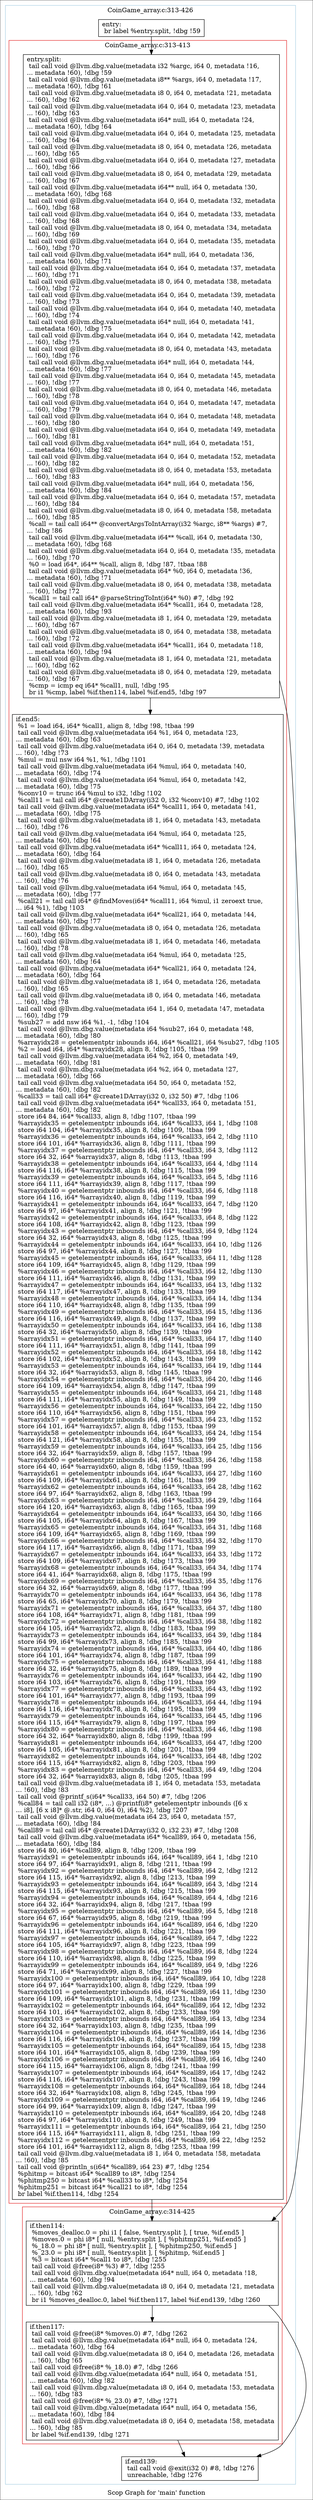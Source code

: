 digraph "Scop Graph for 'main' function" {
	label="Scop Graph for 'main' function";

	Node0x9d02070 [shape=record,label="{entry:\l  br label %entry.split, !dbg !59\l}"];
	Node0x9d02070 -> Node0x9c0d080;
	Node0x9c0d080 [shape=record,label="{entry.split:                                      \l  tail call void @llvm.dbg.value(metadata i32 %argc, i64 0, metadata !16,\l... metadata !60), !dbg !59\l  tail call void @llvm.dbg.value(metadata i8** %args, i64 0, metadata !17,\l... metadata !60), !dbg !61\l  tail call void @llvm.dbg.value(metadata i8 0, i64 0, metadata !21, metadata\l... !60), !dbg !62\l  tail call void @llvm.dbg.value(metadata i64 0, i64 0, metadata !23, metadata\l... !60), !dbg !63\l  tail call void @llvm.dbg.value(metadata i64* null, i64 0, metadata !24,\l... metadata !60), !dbg !64\l  tail call void @llvm.dbg.value(metadata i64 0, i64 0, metadata !25, metadata\l... !60), !dbg !64\l  tail call void @llvm.dbg.value(metadata i8 0, i64 0, metadata !26, metadata\l... !60), !dbg !65\l  tail call void @llvm.dbg.value(metadata i64 0, i64 0, metadata !27, metadata\l... !60), !dbg !66\l  tail call void @llvm.dbg.value(metadata i8 0, i64 0, metadata !29, metadata\l... !60), !dbg !67\l  tail call void @llvm.dbg.value(metadata i64** null, i64 0, metadata !30,\l... metadata !60), !dbg !68\l  tail call void @llvm.dbg.value(metadata i64 0, i64 0, metadata !32, metadata\l... !60), !dbg !68\l  tail call void @llvm.dbg.value(metadata i64 0, i64 0, metadata !33, metadata\l... !60), !dbg !68\l  tail call void @llvm.dbg.value(metadata i8 0, i64 0, metadata !34, metadata\l... !60), !dbg !69\l  tail call void @llvm.dbg.value(metadata i64 0, i64 0, metadata !35, metadata\l... !60), !dbg !70\l  tail call void @llvm.dbg.value(metadata i64* null, i64 0, metadata !36,\l... metadata !60), !dbg !71\l  tail call void @llvm.dbg.value(metadata i64 0, i64 0, metadata !37, metadata\l... !60), !dbg !71\l  tail call void @llvm.dbg.value(metadata i8 0, i64 0, metadata !38, metadata\l... !60), !dbg !72\l  tail call void @llvm.dbg.value(metadata i64 0, i64 0, metadata !39, metadata\l... !60), !dbg !73\l  tail call void @llvm.dbg.value(metadata i64 0, i64 0, metadata !40, metadata\l... !60), !dbg !74\l  tail call void @llvm.dbg.value(metadata i64* null, i64 0, metadata !41,\l... metadata !60), !dbg !75\l  tail call void @llvm.dbg.value(metadata i64 0, i64 0, metadata !42, metadata\l... !60), !dbg !75\l  tail call void @llvm.dbg.value(metadata i8 0, i64 0, metadata !43, metadata\l... !60), !dbg !76\l  tail call void @llvm.dbg.value(metadata i64* null, i64 0, metadata !44,\l... metadata !60), !dbg !77\l  tail call void @llvm.dbg.value(metadata i64 0, i64 0, metadata !45, metadata\l... !60), !dbg !77\l  tail call void @llvm.dbg.value(metadata i8 0, i64 0, metadata !46, metadata\l... !60), !dbg !78\l  tail call void @llvm.dbg.value(metadata i64 0, i64 0, metadata !47, metadata\l... !60), !dbg !79\l  tail call void @llvm.dbg.value(metadata i64 0, i64 0, metadata !48, metadata\l... !60), !dbg !80\l  tail call void @llvm.dbg.value(metadata i64 0, i64 0, metadata !49, metadata\l... !60), !dbg !81\l  tail call void @llvm.dbg.value(metadata i64* null, i64 0, metadata !51,\l... metadata !60), !dbg !82\l  tail call void @llvm.dbg.value(metadata i64 0, i64 0, metadata !52, metadata\l... !60), !dbg !82\l  tail call void @llvm.dbg.value(metadata i8 0, i64 0, metadata !53, metadata\l... !60), !dbg !83\l  tail call void @llvm.dbg.value(metadata i64* null, i64 0, metadata !56,\l... metadata !60), !dbg !84\l  tail call void @llvm.dbg.value(metadata i64 0, i64 0, metadata !57, metadata\l... !60), !dbg !84\l  tail call void @llvm.dbg.value(metadata i8 0, i64 0, metadata !58, metadata\l... !60), !dbg !85\l  %call = tail call i64** @convertArgsToIntArray(i32 %argc, i8** %args) #7,\l... !dbg !86\l  tail call void @llvm.dbg.value(metadata i64** %call, i64 0, metadata !30,\l... metadata !60), !dbg !68\l  tail call void @llvm.dbg.value(metadata i64 0, i64 0, metadata !35, metadata\l... !60), !dbg !70\l  %0 = load i64*, i64** %call, align 8, !dbg !87, !tbaa !88\l  tail call void @llvm.dbg.value(metadata i64* %0, i64 0, metadata !36,\l... metadata !60), !dbg !71\l  tail call void @llvm.dbg.value(metadata i8 0, i64 0, metadata !38, metadata\l... !60), !dbg !72\l  %call1 = tail call i64* @parseStringToInt(i64* %0) #7, !dbg !92\l  tail call void @llvm.dbg.value(metadata i64* %call1, i64 0, metadata !28,\l... metadata !60), !dbg !93\l  tail call void @llvm.dbg.value(metadata i8 1, i64 0, metadata !29, metadata\l... !60), !dbg !67\l  tail call void @llvm.dbg.value(metadata i8 0, i64 0, metadata !38, metadata\l... !60), !dbg !72\l  tail call void @llvm.dbg.value(metadata i64* %call1, i64 0, metadata !18,\l... metadata !60), !dbg !94\l  tail call void @llvm.dbg.value(metadata i8 1, i64 0, metadata !21, metadata\l... !60), !dbg !62\l  tail call void @llvm.dbg.value(metadata i8 0, i64 0, metadata !29, metadata\l... !60), !dbg !67\l  %cmp = icmp eq i64* %call1, null, !dbg !95\l  br i1 %cmp, label %if.then114, label %if.end5, !dbg !97\l}"];
	Node0x9c0d080 -> Node0x9c41e90;
	Node0x9c0d080 -> Node0x9c3ff50;
	Node0x9c41e90 [shape=record,label="{if.then114:                                       \l  %moves_dealloc.0 = phi i1 [ false, %entry.split ], [ true, %if.end5 ]\l  %moves.0 = phi i8* [ null, %entry.split ], [ %phitmp251, %if.end5 ]\l  %_18.0 = phi i8* [ null, %entry.split ], [ %phitmp250, %if.end5 ]\l  %_23.0 = phi i8* [ null, %entry.split ], [ %phitmp, %if.end5 ]\l  %3 = bitcast i64* %call1 to i8*, !dbg !255\l  tail call void @free(i8* %3) #7, !dbg !255\l  tail call void @llvm.dbg.value(metadata i64* null, i64 0, metadata !18,\l... metadata !60), !dbg !94\l  tail call void @llvm.dbg.value(metadata i8 0, i64 0, metadata !21, metadata\l... !60), !dbg !62\l  br i1 %moves_dealloc.0, label %if.then117, label %if.end139, !dbg !260\l}"];
	Node0x9c41e90 -> Node0x9c25c30;
	Node0x9c41e90 -> Node0x9c783b0;
	Node0x9c25c30 [shape=record,label="{if.then117:                                       \l  tail call void @free(i8* %moves.0) #7, !dbg !262\l  tail call void @llvm.dbg.value(metadata i64* null, i64 0, metadata !24,\l... metadata !60), !dbg !64\l  tail call void @llvm.dbg.value(metadata i8 0, i64 0, metadata !26, metadata\l... !60), !dbg !65\l  tail call void @free(i8* %_18.0) #7, !dbg !266\l  tail call void @llvm.dbg.value(metadata i64* null, i64 0, metadata !51,\l... metadata !60), !dbg !82\l  tail call void @llvm.dbg.value(metadata i8 0, i64 0, metadata !53, metadata\l... !60), !dbg !83\l  tail call void @free(i8* %_23.0) #7, !dbg !271\l  tail call void @llvm.dbg.value(metadata i64* null, i64 0, metadata !56,\l... metadata !60), !dbg !84\l  tail call void @llvm.dbg.value(metadata i8 0, i64 0, metadata !58, metadata\l... !60), !dbg !85\l  br label %if.end139, !dbg !271\l}"];
	Node0x9c25c30 -> Node0x9c783b0;
	Node0x9c783b0 [shape=record,label="{if.end139:                                        \l  tail call void @exit(i32 0) #8, !dbg !276\l  unreachable, !dbg !276\l}"];
	Node0x9c3ff50 [shape=record,label="{if.end5:                                          \l  %1 = load i64, i64* %call1, align 8, !dbg !98, !tbaa !99\l  tail call void @llvm.dbg.value(metadata i64 %1, i64 0, metadata !23,\l... metadata !60), !dbg !63\l  tail call void @llvm.dbg.value(metadata i64 0, i64 0, metadata !39, metadata\l... !60), !dbg !73\l  %mul = mul nsw i64 %1, %1, !dbg !101\l  tail call void @llvm.dbg.value(metadata i64 %mul, i64 0, metadata !40,\l... metadata !60), !dbg !74\l  tail call void @llvm.dbg.value(metadata i64 %mul, i64 0, metadata !42,\l... metadata !60), !dbg !75\l  %conv10 = trunc i64 %mul to i32, !dbg !102\l  %call11 = tail call i64* @create1DArray(i32 0, i32 %conv10) #7, !dbg !102\l  tail call void @llvm.dbg.value(metadata i64* %call11, i64 0, metadata !41,\l... metadata !60), !dbg !75\l  tail call void @llvm.dbg.value(metadata i8 1, i64 0, metadata !43, metadata\l... !60), !dbg !76\l  tail call void @llvm.dbg.value(metadata i64 %mul, i64 0, metadata !25,\l... metadata !60), !dbg !64\l  tail call void @llvm.dbg.value(metadata i64* %call11, i64 0, metadata !24,\l... metadata !60), !dbg !64\l  tail call void @llvm.dbg.value(metadata i8 1, i64 0, metadata !26, metadata\l... !60), !dbg !65\l  tail call void @llvm.dbg.value(metadata i8 0, i64 0, metadata !43, metadata\l... !60), !dbg !76\l  tail call void @llvm.dbg.value(metadata i64 %mul, i64 0, metadata !45,\l... metadata !60), !dbg !77\l  %call21 = tail call i64* @findMoves(i64* %call11, i64 %mul, i1 zeroext true,\l... i64 %1), !dbg !103\l  tail call void @llvm.dbg.value(metadata i64* %call21, i64 0, metadata !44,\l... metadata !60), !dbg !77\l  tail call void @llvm.dbg.value(metadata i8 0, i64 0, metadata !26, metadata\l... !60), !dbg !65\l  tail call void @llvm.dbg.value(metadata i8 1, i64 0, metadata !46, metadata\l... !60), !dbg !78\l  tail call void @llvm.dbg.value(metadata i64 %mul, i64 0, metadata !25,\l... metadata !60), !dbg !64\l  tail call void @llvm.dbg.value(metadata i64* %call21, i64 0, metadata !24,\l... metadata !60), !dbg !64\l  tail call void @llvm.dbg.value(metadata i8 1, i64 0, metadata !26, metadata\l... !60), !dbg !65\l  tail call void @llvm.dbg.value(metadata i8 0, i64 0, metadata !46, metadata\l... !60), !dbg !78\l  tail call void @llvm.dbg.value(metadata i64 1, i64 0, metadata !47, metadata\l... !60), !dbg !79\l  %sub27 = add nsw i64 %1, -1, !dbg !104\l  tail call void @llvm.dbg.value(metadata i64 %sub27, i64 0, metadata !48,\l... metadata !60), !dbg !80\l  %arrayidx28 = getelementptr inbounds i64, i64* %call21, i64 %sub27, !dbg !105\l  %2 = load i64, i64* %arrayidx28, align 8, !dbg !105, !tbaa !99\l  tail call void @llvm.dbg.value(metadata i64 %2, i64 0, metadata !49,\l... metadata !60), !dbg !81\l  tail call void @llvm.dbg.value(metadata i64 %2, i64 0, metadata !27,\l... metadata !60), !dbg !66\l  tail call void @llvm.dbg.value(metadata i64 50, i64 0, metadata !52,\l... metadata !60), !dbg !82\l  %call33 = tail call i64* @create1DArray(i32 0, i32 50) #7, !dbg !106\l  tail call void @llvm.dbg.value(metadata i64* %call33, i64 0, metadata !51,\l... metadata !60), !dbg !82\l  store i64 84, i64* %call33, align 8, !dbg !107, !tbaa !99\l  %arrayidx35 = getelementptr inbounds i64, i64* %call33, i64 1, !dbg !108\l  store i64 104, i64* %arrayidx35, align 8, !dbg !109, !tbaa !99\l  %arrayidx36 = getelementptr inbounds i64, i64* %call33, i64 2, !dbg !110\l  store i64 101, i64* %arrayidx36, align 8, !dbg !111, !tbaa !99\l  %arrayidx37 = getelementptr inbounds i64, i64* %call33, i64 3, !dbg !112\l  store i64 32, i64* %arrayidx37, align 8, !dbg !113, !tbaa !99\l  %arrayidx38 = getelementptr inbounds i64, i64* %call33, i64 4, !dbg !114\l  store i64 116, i64* %arrayidx38, align 8, !dbg !115, !tbaa !99\l  %arrayidx39 = getelementptr inbounds i64, i64* %call33, i64 5, !dbg !116\l  store i64 111, i64* %arrayidx39, align 8, !dbg !117, !tbaa !99\l  %arrayidx40 = getelementptr inbounds i64, i64* %call33, i64 6, !dbg !118\l  store i64 116, i64* %arrayidx40, align 8, !dbg !119, !tbaa !99\l  %arrayidx41 = getelementptr inbounds i64, i64* %call33, i64 7, !dbg !120\l  store i64 97, i64* %arrayidx41, align 8, !dbg !121, !tbaa !99\l  %arrayidx42 = getelementptr inbounds i64, i64* %call33, i64 8, !dbg !122\l  store i64 108, i64* %arrayidx42, align 8, !dbg !123, !tbaa !99\l  %arrayidx43 = getelementptr inbounds i64, i64* %call33, i64 9, !dbg !124\l  store i64 32, i64* %arrayidx43, align 8, !dbg !125, !tbaa !99\l  %arrayidx44 = getelementptr inbounds i64, i64* %call33, i64 10, !dbg !126\l  store i64 97, i64* %arrayidx44, align 8, !dbg !127, !tbaa !99\l  %arrayidx45 = getelementptr inbounds i64, i64* %call33, i64 11, !dbg !128\l  store i64 109, i64* %arrayidx45, align 8, !dbg !129, !tbaa !99\l  %arrayidx46 = getelementptr inbounds i64, i64* %call33, i64 12, !dbg !130\l  store i64 111, i64* %arrayidx46, align 8, !dbg !131, !tbaa !99\l  %arrayidx47 = getelementptr inbounds i64, i64* %call33, i64 13, !dbg !132\l  store i64 117, i64* %arrayidx47, align 8, !dbg !133, !tbaa !99\l  %arrayidx48 = getelementptr inbounds i64, i64* %call33, i64 14, !dbg !134\l  store i64 110, i64* %arrayidx48, align 8, !dbg !135, !tbaa !99\l  %arrayidx49 = getelementptr inbounds i64, i64* %call33, i64 15, !dbg !136\l  store i64 116, i64* %arrayidx49, align 8, !dbg !137, !tbaa !99\l  %arrayidx50 = getelementptr inbounds i64, i64* %call33, i64 16, !dbg !138\l  store i64 32, i64* %arrayidx50, align 8, !dbg !139, !tbaa !99\l  %arrayidx51 = getelementptr inbounds i64, i64* %call33, i64 17, !dbg !140\l  store i64 111, i64* %arrayidx51, align 8, !dbg !141, !tbaa !99\l  %arrayidx52 = getelementptr inbounds i64, i64* %call33, i64 18, !dbg !142\l  store i64 102, i64* %arrayidx52, align 8, !dbg !143, !tbaa !99\l  %arrayidx53 = getelementptr inbounds i64, i64* %call33, i64 19, !dbg !144\l  store i64 32, i64* %arrayidx53, align 8, !dbg !145, !tbaa !99\l  %arrayidx54 = getelementptr inbounds i64, i64* %call33, i64 20, !dbg !146\l  store i64 109, i64* %arrayidx54, align 8, !dbg !147, !tbaa !99\l  %arrayidx55 = getelementptr inbounds i64, i64* %call33, i64 21, !dbg !148\l  store i64 111, i64* %arrayidx55, align 8, !dbg !149, !tbaa !99\l  %arrayidx56 = getelementptr inbounds i64, i64* %call33, i64 22, !dbg !150\l  store i64 110, i64* %arrayidx56, align 8, !dbg !151, !tbaa !99\l  %arrayidx57 = getelementptr inbounds i64, i64* %call33, i64 23, !dbg !152\l  store i64 101, i64* %arrayidx57, align 8, !dbg !153, !tbaa !99\l  %arrayidx58 = getelementptr inbounds i64, i64* %call33, i64 24, !dbg !154\l  store i64 121, i64* %arrayidx58, align 8, !dbg !155, !tbaa !99\l  %arrayidx59 = getelementptr inbounds i64, i64* %call33, i64 25, !dbg !156\l  store i64 32, i64* %arrayidx59, align 8, !dbg !157, !tbaa !99\l  %arrayidx60 = getelementptr inbounds i64, i64* %call33, i64 26, !dbg !158\l  store i64 40, i64* %arrayidx60, align 8, !dbg !159, !tbaa !99\l  %arrayidx61 = getelementptr inbounds i64, i64* %call33, i64 27, !dbg !160\l  store i64 109, i64* %arrayidx61, align 8, !dbg !161, !tbaa !99\l  %arrayidx62 = getelementptr inbounds i64, i64* %call33, i64 28, !dbg !162\l  store i64 97, i64* %arrayidx62, align 8, !dbg !163, !tbaa !99\l  %arrayidx63 = getelementptr inbounds i64, i64* %call33, i64 29, !dbg !164\l  store i64 120, i64* %arrayidx63, align 8, !dbg !165, !tbaa !99\l  %arrayidx64 = getelementptr inbounds i64, i64* %call33, i64 30, !dbg !166\l  store i64 105, i64* %arrayidx64, align 8, !dbg !167, !tbaa !99\l  %arrayidx65 = getelementptr inbounds i64, i64* %call33, i64 31, !dbg !168\l  store i64 109, i64* %arrayidx65, align 8, !dbg !169, !tbaa !99\l  %arrayidx66 = getelementptr inbounds i64, i64* %call33, i64 32, !dbg !170\l  store i64 117, i64* %arrayidx66, align 8, !dbg !171, !tbaa !99\l  %arrayidx67 = getelementptr inbounds i64, i64* %call33, i64 33, !dbg !172\l  store i64 109, i64* %arrayidx67, align 8, !dbg !173, !tbaa !99\l  %arrayidx68 = getelementptr inbounds i64, i64* %call33, i64 34, !dbg !174\l  store i64 41, i64* %arrayidx68, align 8, !dbg !175, !tbaa !99\l  %arrayidx69 = getelementptr inbounds i64, i64* %call33, i64 35, !dbg !176\l  store i64 32, i64* %arrayidx69, align 8, !dbg !177, !tbaa !99\l  %arrayidx70 = getelementptr inbounds i64, i64* %call33, i64 36, !dbg !178\l  store i64 65, i64* %arrayidx70, align 8, !dbg !179, !tbaa !99\l  %arrayidx71 = getelementptr inbounds i64, i64* %call33, i64 37, !dbg !180\l  store i64 108, i64* %arrayidx71, align 8, !dbg !181, !tbaa !99\l  %arrayidx72 = getelementptr inbounds i64, i64* %call33, i64 38, !dbg !182\l  store i64 105, i64* %arrayidx72, align 8, !dbg !183, !tbaa !99\l  %arrayidx73 = getelementptr inbounds i64, i64* %call33, i64 39, !dbg !184\l  store i64 99, i64* %arrayidx73, align 8, !dbg !185, !tbaa !99\l  %arrayidx74 = getelementptr inbounds i64, i64* %call33, i64 40, !dbg !186\l  store i64 101, i64* %arrayidx74, align 8, !dbg !187, !tbaa !99\l  %arrayidx75 = getelementptr inbounds i64, i64* %call33, i64 41, !dbg !188\l  store i64 32, i64* %arrayidx75, align 8, !dbg !189, !tbaa !99\l  %arrayidx76 = getelementptr inbounds i64, i64* %call33, i64 42, !dbg !190\l  store i64 103, i64* %arrayidx76, align 8, !dbg !191, !tbaa !99\l  %arrayidx77 = getelementptr inbounds i64, i64* %call33, i64 43, !dbg !192\l  store i64 101, i64* %arrayidx77, align 8, !dbg !193, !tbaa !99\l  %arrayidx78 = getelementptr inbounds i64, i64* %call33, i64 44, !dbg !194\l  store i64 116, i64* %arrayidx78, align 8, !dbg !195, !tbaa !99\l  %arrayidx79 = getelementptr inbounds i64, i64* %call33, i64 45, !dbg !196\l  store i64 115, i64* %arrayidx79, align 8, !dbg !197, !tbaa !99\l  %arrayidx80 = getelementptr inbounds i64, i64* %call33, i64 46, !dbg !198\l  store i64 32, i64* %arrayidx80, align 8, !dbg !199, !tbaa !99\l  %arrayidx81 = getelementptr inbounds i64, i64* %call33, i64 47, !dbg !200\l  store i64 105, i64* %arrayidx81, align 8, !dbg !201, !tbaa !99\l  %arrayidx82 = getelementptr inbounds i64, i64* %call33, i64 48, !dbg !202\l  store i64 115, i64* %arrayidx82, align 8, !dbg !203, !tbaa !99\l  %arrayidx83 = getelementptr inbounds i64, i64* %call33, i64 49, !dbg !204\l  store i64 32, i64* %arrayidx83, align 8, !dbg !205, !tbaa !99\l  tail call void @llvm.dbg.value(metadata i8 1, i64 0, metadata !53, metadata\l... !60), !dbg !83\l  tail call void @printf_s(i64* %call33, i64 50) #7, !dbg !206\l  %call84 = tail call i32 (i8*, ...) @printf(i8* getelementptr inbounds ([6 x\l... i8], [6 x i8]* @.str, i64 0, i64 0), i64 %2), !dbg !207\l  tail call void @llvm.dbg.value(metadata i64 23, i64 0, metadata !57,\l... metadata !60), !dbg !84\l  %call89 = tail call i64* @create1DArray(i32 0, i32 23) #7, !dbg !208\l  tail call void @llvm.dbg.value(metadata i64* %call89, i64 0, metadata !56,\l... metadata !60), !dbg !84\l  store i64 80, i64* %call89, align 8, !dbg !209, !tbaa !99\l  %arrayidx91 = getelementptr inbounds i64, i64* %call89, i64 1, !dbg !210\l  store i64 97, i64* %arrayidx91, align 8, !dbg !211, !tbaa !99\l  %arrayidx92 = getelementptr inbounds i64, i64* %call89, i64 2, !dbg !212\l  store i64 115, i64* %arrayidx92, align 8, !dbg !213, !tbaa !99\l  %arrayidx93 = getelementptr inbounds i64, i64* %call89, i64 3, !dbg !214\l  store i64 115, i64* %arrayidx93, align 8, !dbg !215, !tbaa !99\l  %arrayidx94 = getelementptr inbounds i64, i64* %call89, i64 4, !dbg !216\l  store i64 32, i64* %arrayidx94, align 8, !dbg !217, !tbaa !99\l  %arrayidx95 = getelementptr inbounds i64, i64* %call89, i64 5, !dbg !218\l  store i64 67, i64* %arrayidx95, align 8, !dbg !219, !tbaa !99\l  %arrayidx96 = getelementptr inbounds i64, i64* %call89, i64 6, !dbg !220\l  store i64 111, i64* %arrayidx96, align 8, !dbg !221, !tbaa !99\l  %arrayidx97 = getelementptr inbounds i64, i64* %call89, i64 7, !dbg !222\l  store i64 105, i64* %arrayidx97, align 8, !dbg !223, !tbaa !99\l  %arrayidx98 = getelementptr inbounds i64, i64* %call89, i64 8, !dbg !224\l  store i64 110, i64* %arrayidx98, align 8, !dbg !225, !tbaa !99\l  %arrayidx99 = getelementptr inbounds i64, i64* %call89, i64 9, !dbg !226\l  store i64 71, i64* %arrayidx99, align 8, !dbg !227, !tbaa !99\l  %arrayidx100 = getelementptr inbounds i64, i64* %call89, i64 10, !dbg !228\l  store i64 97, i64* %arrayidx100, align 8, !dbg !229, !tbaa !99\l  %arrayidx101 = getelementptr inbounds i64, i64* %call89, i64 11, !dbg !230\l  store i64 109, i64* %arrayidx101, align 8, !dbg !231, !tbaa !99\l  %arrayidx102 = getelementptr inbounds i64, i64* %call89, i64 12, !dbg !232\l  store i64 101, i64* %arrayidx102, align 8, !dbg !233, !tbaa !99\l  %arrayidx103 = getelementptr inbounds i64, i64* %call89, i64 13, !dbg !234\l  store i64 32, i64* %arrayidx103, align 8, !dbg !235, !tbaa !99\l  %arrayidx104 = getelementptr inbounds i64, i64* %call89, i64 14, !dbg !236\l  store i64 116, i64* %arrayidx104, align 8, !dbg !237, !tbaa !99\l  %arrayidx105 = getelementptr inbounds i64, i64* %call89, i64 15, !dbg !238\l  store i64 101, i64* %arrayidx105, align 8, !dbg !239, !tbaa !99\l  %arrayidx106 = getelementptr inbounds i64, i64* %call89, i64 16, !dbg !240\l  store i64 115, i64* %arrayidx106, align 8, !dbg !241, !tbaa !99\l  %arrayidx107 = getelementptr inbounds i64, i64* %call89, i64 17, !dbg !242\l  store i64 116, i64* %arrayidx107, align 8, !dbg !243, !tbaa !99\l  %arrayidx108 = getelementptr inbounds i64, i64* %call89, i64 18, !dbg !244\l  store i64 32, i64* %arrayidx108, align 8, !dbg !245, !tbaa !99\l  %arrayidx109 = getelementptr inbounds i64, i64* %call89, i64 19, !dbg !246\l  store i64 99, i64* %arrayidx109, align 8, !dbg !247, !tbaa !99\l  %arrayidx110 = getelementptr inbounds i64, i64* %call89, i64 20, !dbg !248\l  store i64 97, i64* %arrayidx110, align 8, !dbg !249, !tbaa !99\l  %arrayidx111 = getelementptr inbounds i64, i64* %call89, i64 21, !dbg !250\l  store i64 115, i64* %arrayidx111, align 8, !dbg !251, !tbaa !99\l  %arrayidx112 = getelementptr inbounds i64, i64* %call89, i64 22, !dbg !252\l  store i64 101, i64* %arrayidx112, align 8, !dbg !253, !tbaa !99\l  tail call void @llvm.dbg.value(metadata i8 1, i64 0, metadata !58, metadata\l... !60), !dbg !85\l  tail call void @println_s(i64* %call89, i64 23) #7, !dbg !254\l  %phitmp = bitcast i64* %call89 to i8*, !dbg !254\l  %phitmp250 = bitcast i64* %call33 to i8*, !dbg !254\l  %phitmp251 = bitcast i64* %call21 to i8*, !dbg !254\l  br label %if.then114, !dbg !254\l}"];
	Node0x9c3ff50 -> Node0x9c41e90;
	colorscheme = "paired12"
        subgraph cluster_0x9c0f1d0 {
          label = "CoinGame_array.c:313-426
";
          style = solid;
          color = 1
          subgraph cluster_0x9c113f0 {
            label = "CoinGame_array.c:313-413
";
            style = solid;
            color = 6
            Node0x9c0d080;
            Node0x9c3ff50;
          }
          subgraph cluster_0x9c81b50 {
            label = "CoinGame_array.c:314-425
";
            style = solid;
            color = 6
            Node0x9c41e90;
            Node0x9c25c30;
          }
          Node0x9d02070;
          Node0x9c783b0;
        }
}
